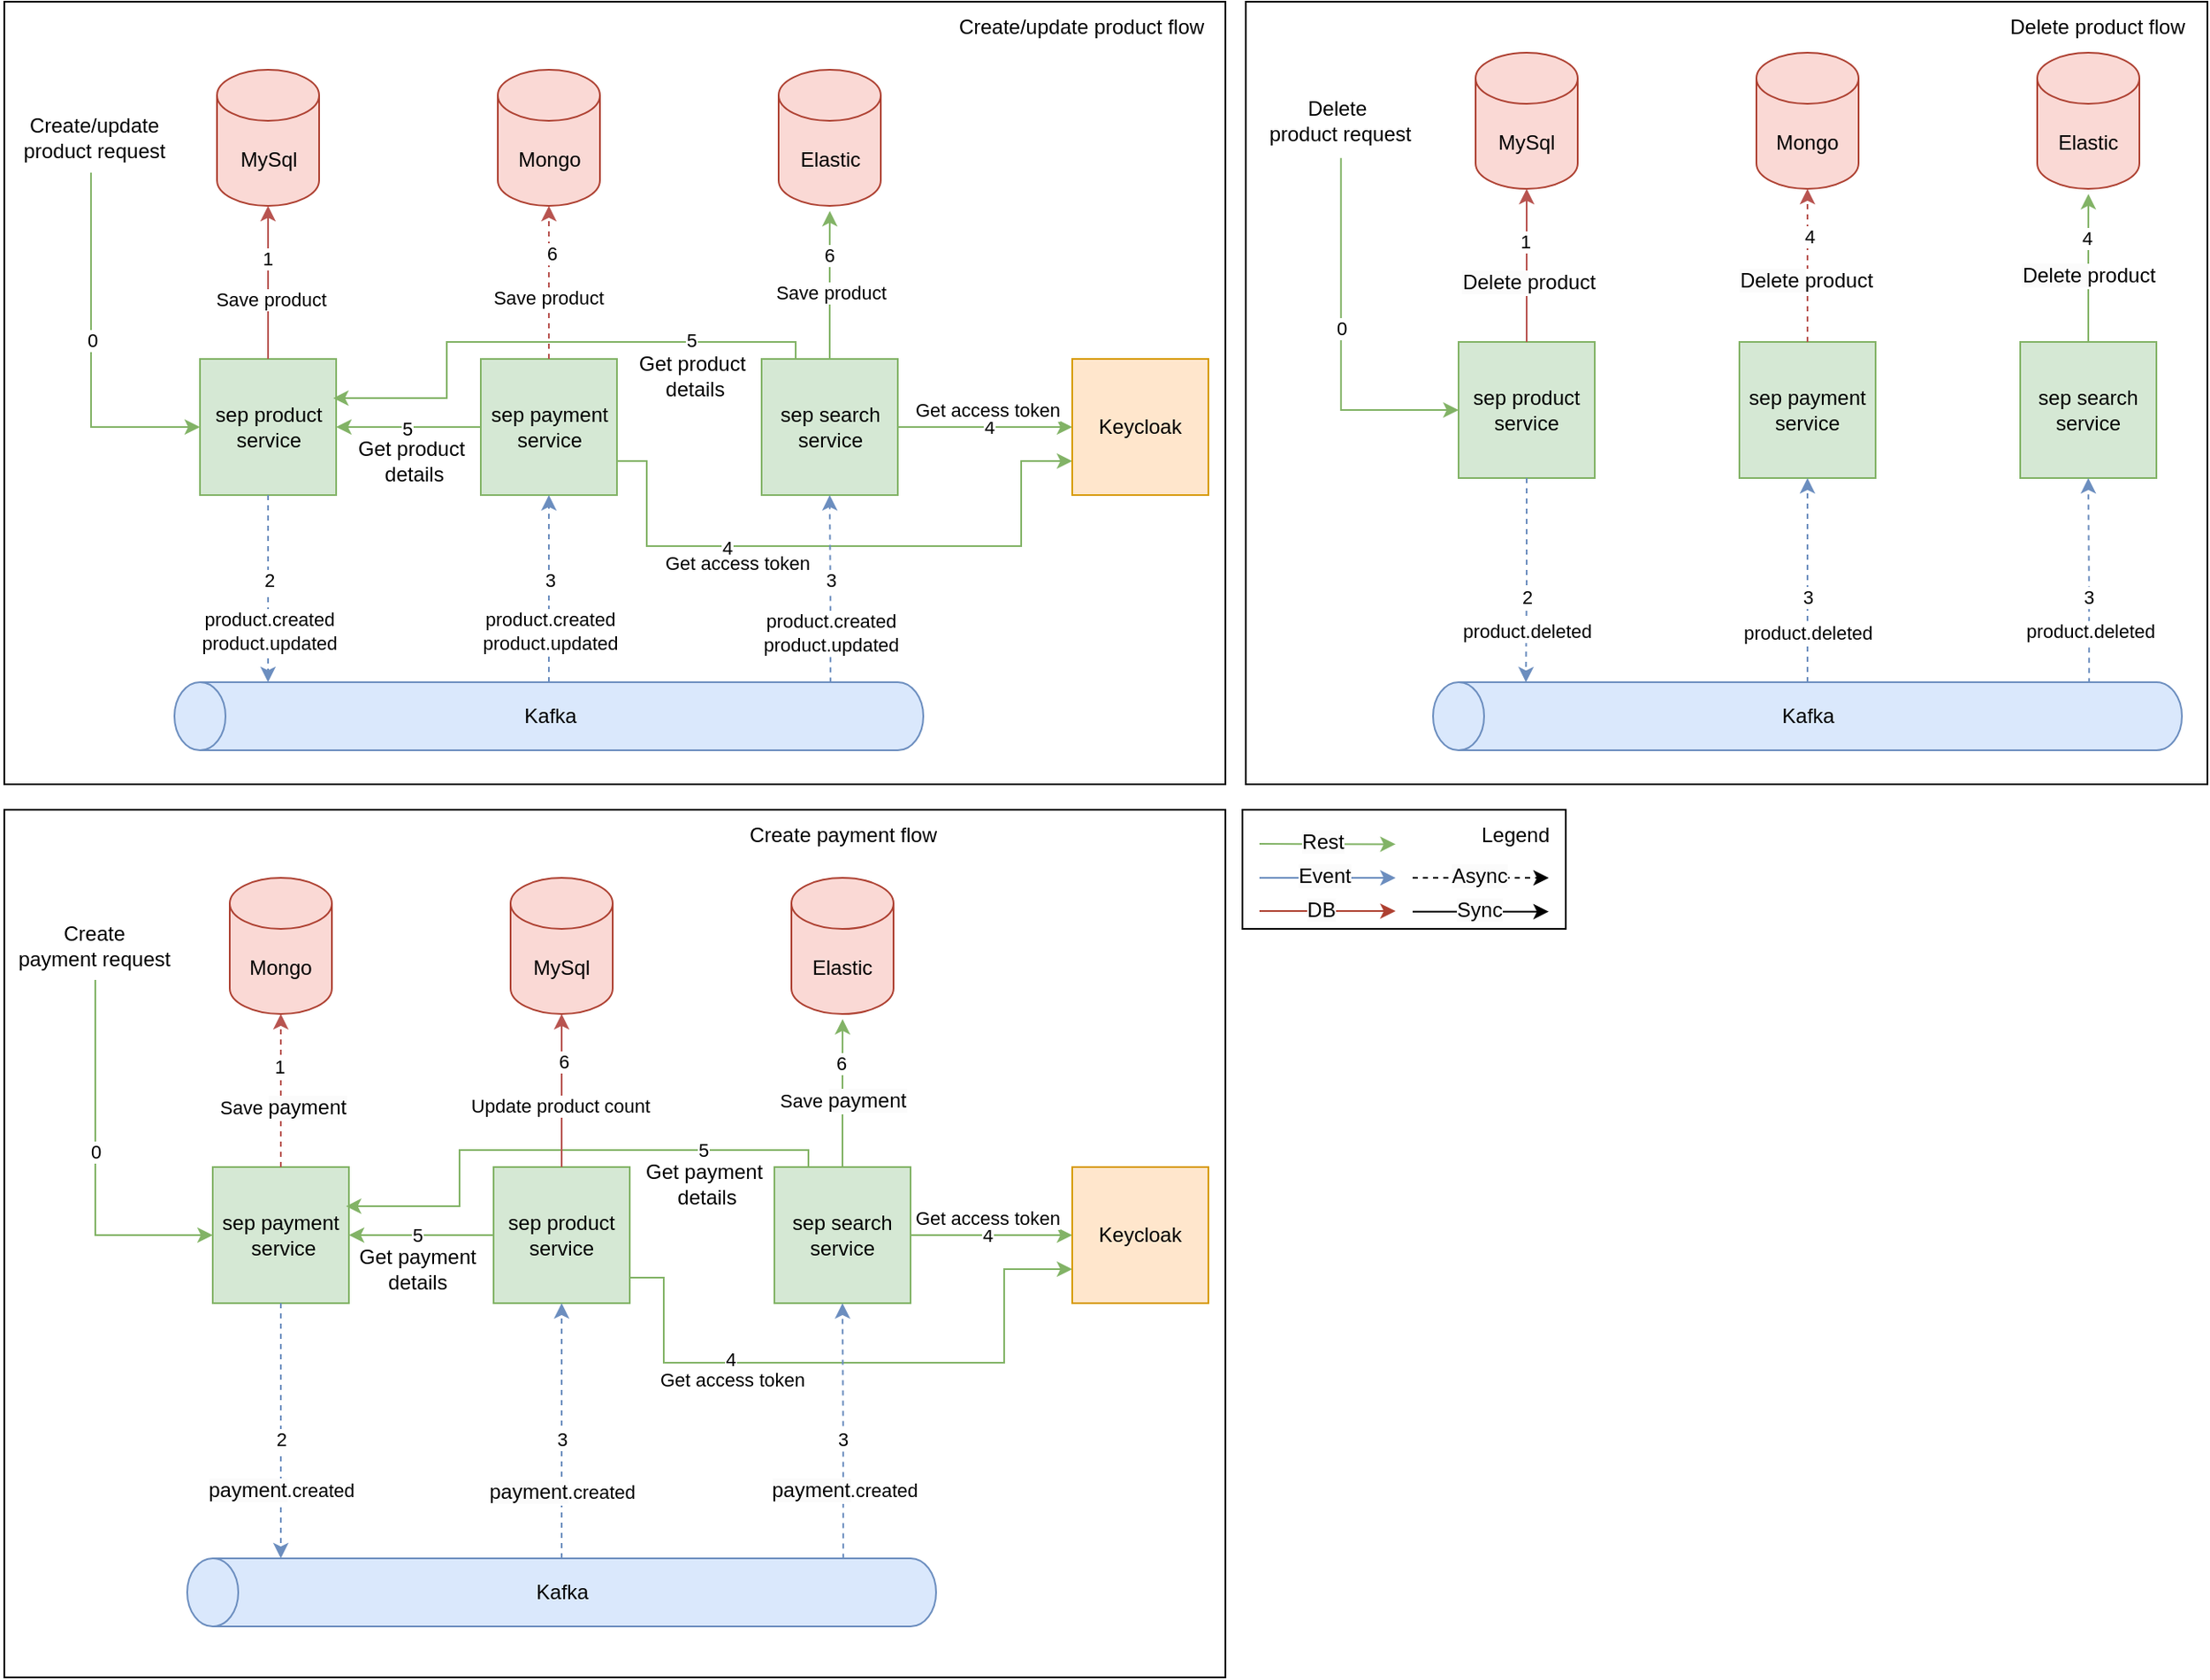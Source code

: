 <mxfile version="24.6.4" type="device">
  <diagram name="Page-1" id="5WqxM8SN-_Db1KV46QjK">
    <mxGraphModel dx="3450" dy="2542" grid="1" gridSize="10" guides="1" tooltips="1" connect="1" arrows="1" fold="1" page="1" pageScale="1" pageWidth="850" pageHeight="1100" math="0" shadow="0">
      <root>
        <mxCell id="0" />
        <mxCell id="1" parent="0" />
        <mxCell id="JzMBPSNkwDdgUZxuRiRF-47" value="" style="rounded=0;whiteSpace=wrap;html=1;" parent="1" vertex="1">
          <mxGeometry x="-397.5" y="-470" width="717.5" height="460" as="geometry" />
        </mxCell>
        <mxCell id="UbQ19MGZ-QVVBDmHauCY-3" style="edgeStyle=orthogonalEdgeStyle;rounded=0;orthogonalLoop=1;jettySize=auto;html=1;entryX=0;entryY=0.5;entryDx=0;entryDy=0;fillColor=#d5e8d4;strokeColor=#82b366;" edge="1" parent="1" source="JzMBPSNkwDdgUZxuRiRF-48" target="UbQ19MGZ-QVVBDmHauCY-1">
          <mxGeometry relative="1" as="geometry" />
        </mxCell>
        <mxCell id="UbQ19MGZ-QVVBDmHauCY-5" value="4" style="edgeLabel;html=1;align=center;verticalAlign=middle;resizable=0;points=[];" vertex="1" connectable="0" parent="UbQ19MGZ-QVVBDmHauCY-3">
          <mxGeometry x="-0.185" relative="1" as="geometry">
            <mxPoint x="11" as="offset" />
          </mxGeometry>
        </mxCell>
        <mxCell id="JzMBPSNkwDdgUZxuRiRF-48" value="sep search service" style="whiteSpace=wrap;html=1;aspect=fixed;fillColor=#d5e8d4;strokeColor=#82b366;" parent="1" vertex="1">
          <mxGeometry x="47.5" y="-260" width="80" height="80" as="geometry" />
        </mxCell>
        <mxCell id="JzMBPSNkwDdgUZxuRiRF-49" style="edgeStyle=orthogonalEdgeStyle;rounded=0;orthogonalLoop=1;jettySize=auto;html=1;entryX=0;entryY=0.5;entryDx=0;entryDy=0;fillColor=#d5e8d4;strokeColor=#82b366;exitX=0.486;exitY=1.014;exitDx=0;exitDy=0;exitPerimeter=0;" parent="1" source="JzMBPSNkwDdgUZxuRiRF-77" target="JzMBPSNkwDdgUZxuRiRF-51" edge="1">
          <mxGeometry relative="1" as="geometry">
            <mxPoint x="-397.5" y="-310" as="sourcePoint" />
            <Array as="points" />
          </mxGeometry>
        </mxCell>
        <mxCell id="JzMBPSNkwDdgUZxuRiRF-50" value="0" style="edgeLabel;html=1;align=center;verticalAlign=middle;resizable=0;points=[];" parent="JzMBPSNkwDdgUZxuRiRF-49" vertex="1" connectable="0">
          <mxGeometry x="-0.081" relative="1" as="geometry">
            <mxPoint as="offset" />
          </mxGeometry>
        </mxCell>
        <mxCell id="JzMBPSNkwDdgUZxuRiRF-51" value="sep&amp;nbsp;product service" style="whiteSpace=wrap;html=1;aspect=fixed;fillColor=#d5e8d4;strokeColor=#82b366;" parent="1" vertex="1">
          <mxGeometry x="-282.5" y="-260" width="80" height="80" as="geometry" />
        </mxCell>
        <mxCell id="JzMBPSNkwDdgUZxuRiRF-52" style="edgeStyle=orthogonalEdgeStyle;rounded=0;orthogonalLoop=1;jettySize=auto;html=1;entryX=1;entryY=0.5;entryDx=0;entryDy=0;fillColor=#d5e8d4;strokeColor=#82b366;" parent="1" source="JzMBPSNkwDdgUZxuRiRF-54" target="JzMBPSNkwDdgUZxuRiRF-51" edge="1">
          <mxGeometry relative="1" as="geometry" />
        </mxCell>
        <mxCell id="UbQ19MGZ-QVVBDmHauCY-8" value="5" style="edgeLabel;html=1;align=center;verticalAlign=middle;resizable=0;points=[];" vertex="1" connectable="0" parent="JzMBPSNkwDdgUZxuRiRF-52">
          <mxGeometry x="0.019" y="1" relative="1" as="geometry">
            <mxPoint as="offset" />
          </mxGeometry>
        </mxCell>
        <mxCell id="UbQ19MGZ-QVVBDmHauCY-2" style="edgeStyle=orthogonalEdgeStyle;rounded=0;orthogonalLoop=1;jettySize=auto;html=1;entryX=0;entryY=0.75;entryDx=0;entryDy=0;fillColor=#d5e8d4;strokeColor=#82b366;" edge="1" parent="1" source="JzMBPSNkwDdgUZxuRiRF-54" target="UbQ19MGZ-QVVBDmHauCY-1">
          <mxGeometry relative="1" as="geometry">
            <Array as="points">
              <mxPoint x="-20" y="-200" />
              <mxPoint x="-20" y="-150" />
              <mxPoint x="200" y="-150" />
              <mxPoint x="200" y="-200" />
            </Array>
          </mxGeometry>
        </mxCell>
        <mxCell id="UbQ19MGZ-QVVBDmHauCY-4" value="&lt;div&gt;Get access token&lt;/div&gt;" style="edgeLabel;html=1;align=center;verticalAlign=middle;resizable=0;points=[];" vertex="1" connectable="0" parent="UbQ19MGZ-QVVBDmHauCY-2">
          <mxGeometry x="-0.466" y="-1" relative="1" as="geometry">
            <mxPoint x="22" y="9" as="offset" />
          </mxGeometry>
        </mxCell>
        <mxCell id="UbQ19MGZ-QVVBDmHauCY-9" value="4" style="edgeLabel;html=1;align=center;verticalAlign=middle;resizable=0;points=[];" vertex="1" connectable="0" parent="UbQ19MGZ-QVVBDmHauCY-2">
          <mxGeometry x="-0.379" y="-1" relative="1" as="geometry">
            <mxPoint as="offset" />
          </mxGeometry>
        </mxCell>
        <mxCell id="JzMBPSNkwDdgUZxuRiRF-54" value="sep payment service" style="whiteSpace=wrap;html=1;aspect=fixed;fillColor=#d5e8d4;strokeColor=#82b366;" parent="1" vertex="1">
          <mxGeometry x="-117.5" y="-260" width="80" height="80" as="geometry" />
        </mxCell>
        <mxCell id="JzMBPSNkwDdgUZxuRiRF-55" value="Mongo" style="shape=cylinder3;whiteSpace=wrap;html=1;boundedLbl=1;backgroundOutline=1;size=15;fillColor=#fad9d5;strokeColor=#ae4132;" parent="1" vertex="1">
          <mxGeometry x="-107.5" y="-430" width="60" height="80" as="geometry" />
        </mxCell>
        <mxCell id="JzMBPSNkwDdgUZxuRiRF-56" value="Elastic" style="shape=cylinder3;whiteSpace=wrap;html=1;boundedLbl=1;backgroundOutline=1;size=15;fillColor=#fad9d5;strokeColor=#ae4132;" parent="1" vertex="1">
          <mxGeometry x="57.5" y="-430" width="60" height="80" as="geometry" />
        </mxCell>
        <mxCell id="JzMBPSNkwDdgUZxuRiRF-57" value="MySql" style="shape=cylinder3;whiteSpace=wrap;html=1;boundedLbl=1;backgroundOutline=1;size=15;fillColor=#fad9d5;strokeColor=#ae4132;" parent="1" vertex="1">
          <mxGeometry x="-272.5" y="-430" width="60" height="80" as="geometry" />
        </mxCell>
        <mxCell id="JzMBPSNkwDdgUZxuRiRF-58" style="edgeStyle=orthogonalEdgeStyle;rounded=0;orthogonalLoop=1;jettySize=auto;html=1;entryX=0.5;entryY=1;entryDx=0;entryDy=0;exitX=1;exitY=0.5;exitDx=0;exitDy=0;exitPerimeter=0;dashed=1;fillColor=#dae8fc;strokeColor=#6c8ebf;" parent="1" source="JzMBPSNkwDdgUZxuRiRF-82" target="JzMBPSNkwDdgUZxuRiRF-54" edge="1">
          <mxGeometry relative="1" as="geometry" />
        </mxCell>
        <mxCell id="JzMBPSNkwDdgUZxuRiRF-59" value="3" style="edgeLabel;html=1;align=center;verticalAlign=middle;resizable=0;points=[];" parent="JzMBPSNkwDdgUZxuRiRF-58" vertex="1" connectable="0">
          <mxGeometry x="-0.003" y="1" relative="1" as="geometry">
            <mxPoint x="1" y="-5" as="offset" />
          </mxGeometry>
        </mxCell>
        <mxCell id="JzMBPSNkwDdgUZxuRiRF-60" value="product.created&lt;div&gt;product.updated&lt;/div&gt;" style="edgeLabel;html=1;align=center;verticalAlign=middle;resizable=0;points=[];" parent="JzMBPSNkwDdgUZxuRiRF-58" vertex="1" connectable="0">
          <mxGeometry x="-0.409" relative="1" as="geometry">
            <mxPoint y="2" as="offset" />
          </mxGeometry>
        </mxCell>
        <mxCell id="JzMBPSNkwDdgUZxuRiRF-61" style="edgeStyle=orthogonalEdgeStyle;rounded=0;orthogonalLoop=1;jettySize=auto;html=1;entryX=0.5;entryY=1;entryDx=0;entryDy=0;exitX=0.993;exitY=0.876;exitDx=0;exitDy=0;exitPerimeter=0;dashed=1;fillColor=#dae8fc;strokeColor=#6c8ebf;" parent="1" source="JzMBPSNkwDdgUZxuRiRF-82" target="JzMBPSNkwDdgUZxuRiRF-48" edge="1">
          <mxGeometry relative="1" as="geometry">
            <Array as="points" />
          </mxGeometry>
        </mxCell>
        <mxCell id="JzMBPSNkwDdgUZxuRiRF-62" value="product.created&lt;div&gt;product.updated&lt;/div&gt;" style="edgeLabel;html=1;align=center;verticalAlign=middle;resizable=0;points=[];" parent="JzMBPSNkwDdgUZxuRiRF-61" vertex="1" connectable="0">
          <mxGeometry x="-0.406" relative="1" as="geometry">
            <mxPoint y="3" as="offset" />
          </mxGeometry>
        </mxCell>
        <mxCell id="JzMBPSNkwDdgUZxuRiRF-63" value="3" style="edgeLabel;html=1;align=center;verticalAlign=middle;resizable=0;points=[];" parent="JzMBPSNkwDdgUZxuRiRF-61" vertex="1" connectable="0">
          <mxGeometry x="0.265" y="1" relative="1" as="geometry">
            <mxPoint x="1" y="9" as="offset" />
          </mxGeometry>
        </mxCell>
        <mxCell id="JzMBPSNkwDdgUZxuRiRF-64" style="edgeStyle=orthogonalEdgeStyle;rounded=0;orthogonalLoop=1;jettySize=auto;html=1;entryX=1;entryY=0.125;entryDx=0;entryDy=0;entryPerimeter=0;dashed=1;fillColor=#dae8fc;strokeColor=#6c8ebf;" parent="1" source="JzMBPSNkwDdgUZxuRiRF-51" target="JzMBPSNkwDdgUZxuRiRF-82" edge="1">
          <mxGeometry relative="1" as="geometry" />
        </mxCell>
        <mxCell id="JzMBPSNkwDdgUZxuRiRF-65" value="product.created&lt;div&gt;product.updated&lt;/div&gt;" style="edgeLabel;html=1;align=center;verticalAlign=middle;resizable=0;points=[];" parent="JzMBPSNkwDdgUZxuRiRF-64" vertex="1" connectable="0">
          <mxGeometry x="-0.052" relative="1" as="geometry">
            <mxPoint y="28" as="offset" />
          </mxGeometry>
        </mxCell>
        <mxCell id="JzMBPSNkwDdgUZxuRiRF-66" value="2" style="edgeLabel;html=1;align=center;verticalAlign=middle;resizable=0;points=[];" parent="JzMBPSNkwDdgUZxuRiRF-64" vertex="1" connectable="0">
          <mxGeometry x="-0.334" y="-1" relative="1" as="geometry">
            <mxPoint x="1" y="13" as="offset" />
          </mxGeometry>
        </mxCell>
        <mxCell id="JzMBPSNkwDdgUZxuRiRF-67" value="Get product&amp;nbsp;&lt;div&gt;details&lt;/div&gt;" style="text;html=1;align=center;verticalAlign=middle;resizable=0;points=[];autosize=1;strokeColor=none;fillColor=none;" parent="1" vertex="1">
          <mxGeometry x="-202.5" y="-220" width="90" height="40" as="geometry" />
        </mxCell>
        <mxCell id="JzMBPSNkwDdgUZxuRiRF-68" style="edgeStyle=orthogonalEdgeStyle;rounded=0;orthogonalLoop=1;jettySize=auto;html=1;entryX=0.978;entryY=0.288;entryDx=0;entryDy=0;entryPerimeter=0;exitX=0.25;exitY=0;exitDx=0;exitDy=0;fillColor=#d5e8d4;strokeColor=#82b366;" parent="1" source="JzMBPSNkwDdgUZxuRiRF-48" target="JzMBPSNkwDdgUZxuRiRF-51" edge="1">
          <mxGeometry relative="1" as="geometry">
            <Array as="points">
              <mxPoint x="67.5" y="-270" />
              <mxPoint x="-137.5" y="-270" />
              <mxPoint x="-137.5" y="-237" />
            </Array>
          </mxGeometry>
        </mxCell>
        <mxCell id="UbQ19MGZ-QVVBDmHauCY-7" value="5" style="edgeLabel;html=1;align=center;verticalAlign=middle;resizable=0;points=[];" vertex="1" connectable="0" parent="JzMBPSNkwDdgUZxuRiRF-68">
          <mxGeometry x="-0.561" y="-1" relative="1" as="geometry">
            <mxPoint x="-3" as="offset" />
          </mxGeometry>
        </mxCell>
        <mxCell id="JzMBPSNkwDdgUZxuRiRF-70" value="Get product&amp;nbsp;&lt;div&gt;details&lt;/div&gt;" style="text;html=1;align=center;verticalAlign=middle;resizable=0;points=[];autosize=1;strokeColor=none;fillColor=none;" parent="1" vertex="1">
          <mxGeometry x="-37.5" y="-270" width="90" height="40" as="geometry" />
        </mxCell>
        <mxCell id="JzMBPSNkwDdgUZxuRiRF-71" style="edgeStyle=orthogonalEdgeStyle;rounded=0;orthogonalLoop=1;jettySize=auto;html=1;entryX=0.5;entryY=1;entryDx=0;entryDy=0;entryPerimeter=0;dashed=1;fillColor=#f8cecc;strokeColor=#b85450;" parent="1" source="JzMBPSNkwDdgUZxuRiRF-54" target="JzMBPSNkwDdgUZxuRiRF-55" edge="1">
          <mxGeometry relative="1" as="geometry" />
        </mxCell>
        <mxCell id="JzMBPSNkwDdgUZxuRiRF-72" value="6" style="edgeLabel;html=1;align=center;verticalAlign=middle;resizable=0;points=[];" parent="JzMBPSNkwDdgUZxuRiRF-71" vertex="1" connectable="0">
          <mxGeometry x="0.293" y="-1" relative="1" as="geometry">
            <mxPoint y="-4" as="offset" />
          </mxGeometry>
        </mxCell>
        <mxCell id="JzMBPSNkwDdgUZxuRiRF-73" value="Save product" style="edgeLabel;html=1;align=center;verticalAlign=middle;resizable=0;points=[];" parent="JzMBPSNkwDdgUZxuRiRF-71" vertex="1" connectable="0">
          <mxGeometry x="-0.191" y="1" relative="1" as="geometry">
            <mxPoint as="offset" />
          </mxGeometry>
        </mxCell>
        <mxCell id="JzMBPSNkwDdgUZxuRiRF-74" style="edgeStyle=orthogonalEdgeStyle;rounded=0;orthogonalLoop=1;jettySize=auto;html=1;entryX=0.501;entryY=1.037;entryDx=0;entryDy=0;entryPerimeter=0;fillColor=#d5e8d4;strokeColor=#82b366;" parent="1" source="JzMBPSNkwDdgUZxuRiRF-48" target="JzMBPSNkwDdgUZxuRiRF-56" edge="1">
          <mxGeometry relative="1" as="geometry" />
        </mxCell>
        <mxCell id="JzMBPSNkwDdgUZxuRiRF-75" value="6" style="edgeLabel;html=1;align=center;verticalAlign=middle;resizable=0;points=[];" parent="JzMBPSNkwDdgUZxuRiRF-74" vertex="1" connectable="0">
          <mxGeometry x="0.419" y="2" relative="1" as="geometry">
            <mxPoint x="1" y="1" as="offset" />
          </mxGeometry>
        </mxCell>
        <mxCell id="JzMBPSNkwDdgUZxuRiRF-76" value="Save product" style="edgeLabel;html=1;align=center;verticalAlign=middle;resizable=0;points=[];" parent="JzMBPSNkwDdgUZxuRiRF-74" vertex="1" connectable="0">
          <mxGeometry x="-0.085" relative="1" as="geometry">
            <mxPoint y="1" as="offset" />
          </mxGeometry>
        </mxCell>
        <mxCell id="JzMBPSNkwDdgUZxuRiRF-77" value="Create/update&lt;div&gt;product request&lt;/div&gt;" style="text;html=1;align=center;verticalAlign=middle;resizable=0;points=[];autosize=1;strokeColor=none;fillColor=none;" parent="1" vertex="1">
          <mxGeometry x="-400" y="-410" width="110" height="40" as="geometry" />
        </mxCell>
        <mxCell id="JzMBPSNkwDdgUZxuRiRF-78" style="edgeStyle=orthogonalEdgeStyle;rounded=0;orthogonalLoop=1;jettySize=auto;html=1;entryX=0.5;entryY=1;entryDx=0;entryDy=0;entryPerimeter=0;fillColor=#f8cecc;strokeColor=#b85450;" parent="1" source="JzMBPSNkwDdgUZxuRiRF-51" target="JzMBPSNkwDdgUZxuRiRF-57" edge="1">
          <mxGeometry relative="1" as="geometry" />
        </mxCell>
        <mxCell id="JzMBPSNkwDdgUZxuRiRF-79" value="1" style="edgeLabel;html=1;align=center;verticalAlign=middle;resizable=0;points=[];" parent="JzMBPSNkwDdgUZxuRiRF-78" vertex="1" connectable="0">
          <mxGeometry x="0.316" y="1" relative="1" as="geometry">
            <mxPoint as="offset" />
          </mxGeometry>
        </mxCell>
        <mxCell id="JzMBPSNkwDdgUZxuRiRF-80" value="Save product" style="edgeLabel;html=1;align=center;verticalAlign=middle;resizable=0;points=[];" parent="JzMBPSNkwDdgUZxuRiRF-78" vertex="1" connectable="0">
          <mxGeometry x="-0.336" y="-1" relative="1" as="geometry">
            <mxPoint y="-5" as="offset" />
          </mxGeometry>
        </mxCell>
        <mxCell id="JzMBPSNkwDdgUZxuRiRF-81" value="" style="group" parent="1" vertex="1" connectable="0">
          <mxGeometry x="-297.5" y="-70" width="440" height="40" as="geometry" />
        </mxCell>
        <mxCell id="JzMBPSNkwDdgUZxuRiRF-82" value="" style="shape=cylinder3;whiteSpace=wrap;html=1;boundedLbl=1;backgroundOutline=1;size=15;rotation=-90;fillColor=#dae8fc;strokeColor=#6c8ebf;" parent="JzMBPSNkwDdgUZxuRiRF-81" vertex="1">
          <mxGeometry x="200" y="-200" width="40" height="440" as="geometry" />
        </mxCell>
        <mxCell id="JzMBPSNkwDdgUZxuRiRF-83" value="&lt;span style=&quot;text-wrap: wrap;&quot;&gt;Kafka&lt;/span&gt;" style="text;html=1;align=center;verticalAlign=middle;resizable=0;points=[];autosize=1;strokeColor=none;fillColor=none;" parent="JzMBPSNkwDdgUZxuRiRF-81" vertex="1">
          <mxGeometry x="195" y="5" width="50" height="30" as="geometry" />
        </mxCell>
        <mxCell id="JzMBPSNkwDdgUZxuRiRF-84" value="Create/update product flow" style="text;html=1;align=center;verticalAlign=middle;resizable=0;points=[];autosize=1;strokeColor=none;fillColor=none;" parent="1" vertex="1">
          <mxGeometry x="150" y="-470" width="170" height="30" as="geometry" />
        </mxCell>
        <mxCell id="JzMBPSNkwDdgUZxuRiRF-85" value="" style="rounded=0;whiteSpace=wrap;html=1;" parent="1" vertex="1">
          <mxGeometry x="332" y="-470" width="565" height="460" as="geometry" />
        </mxCell>
        <mxCell id="JzMBPSNkwDdgUZxuRiRF-86" value="sep search service" style="whiteSpace=wrap;html=1;aspect=fixed;fillColor=#d5e8d4;strokeColor=#82b366;" parent="1" vertex="1">
          <mxGeometry x="787" y="-270" width="80" height="80" as="geometry" />
        </mxCell>
        <mxCell id="JzMBPSNkwDdgUZxuRiRF-87" style="edgeStyle=orthogonalEdgeStyle;rounded=0;orthogonalLoop=1;jettySize=auto;html=1;entryX=0;entryY=0.5;entryDx=0;entryDy=0;fillColor=#d5e8d4;strokeColor=#82b366;exitX=0.508;exitY=1.048;exitDx=0;exitDy=0;exitPerimeter=0;" parent="1" source="JzMBPSNkwDdgUZxuRiRF-115" target="JzMBPSNkwDdgUZxuRiRF-89" edge="1">
          <mxGeometry relative="1" as="geometry">
            <mxPoint x="342" y="-320" as="sourcePoint" />
            <Array as="points">
              <mxPoint x="388" y="-230" />
            </Array>
          </mxGeometry>
        </mxCell>
        <mxCell id="JzMBPSNkwDdgUZxuRiRF-88" value="0" style="edgeLabel;html=1;align=center;verticalAlign=middle;resizable=0;points=[];" parent="JzMBPSNkwDdgUZxuRiRF-87" vertex="1" connectable="0">
          <mxGeometry x="-0.081" relative="1" as="geometry">
            <mxPoint as="offset" />
          </mxGeometry>
        </mxCell>
        <mxCell id="JzMBPSNkwDdgUZxuRiRF-89" value="sep&amp;nbsp;product service" style="whiteSpace=wrap;html=1;aspect=fixed;fillColor=#d5e8d4;strokeColor=#82b366;" parent="1" vertex="1">
          <mxGeometry x="457" y="-270" width="80" height="80" as="geometry" />
        </mxCell>
        <mxCell id="JzMBPSNkwDdgUZxuRiRF-92" value="sep payment service" style="whiteSpace=wrap;html=1;aspect=fixed;fillColor=#d5e8d4;strokeColor=#82b366;" parent="1" vertex="1">
          <mxGeometry x="622" y="-270" width="80" height="80" as="geometry" />
        </mxCell>
        <mxCell id="JzMBPSNkwDdgUZxuRiRF-93" value="Mongo" style="shape=cylinder3;whiteSpace=wrap;html=1;boundedLbl=1;backgroundOutline=1;size=15;fillColor=#fad9d5;strokeColor=#ae4132;" parent="1" vertex="1">
          <mxGeometry x="632" y="-440" width="60" height="80" as="geometry" />
        </mxCell>
        <mxCell id="JzMBPSNkwDdgUZxuRiRF-94" value="Elastic" style="shape=cylinder3;whiteSpace=wrap;html=1;boundedLbl=1;backgroundOutline=1;size=15;fillColor=#fad9d5;strokeColor=#ae4132;" parent="1" vertex="1">
          <mxGeometry x="797" y="-440" width="60" height="80" as="geometry" />
        </mxCell>
        <mxCell id="JzMBPSNkwDdgUZxuRiRF-95" value="MySql" style="shape=cylinder3;whiteSpace=wrap;html=1;boundedLbl=1;backgroundOutline=1;size=15;fillColor=#fad9d5;strokeColor=#ae4132;" parent="1" vertex="1">
          <mxGeometry x="467" y="-440" width="60" height="80" as="geometry" />
        </mxCell>
        <mxCell id="JzMBPSNkwDdgUZxuRiRF-96" style="edgeStyle=orthogonalEdgeStyle;rounded=0;orthogonalLoop=1;jettySize=auto;html=1;entryX=0.5;entryY=1;entryDx=0;entryDy=0;exitX=1;exitY=0.5;exitDx=0;exitDy=0;exitPerimeter=0;dashed=1;fillColor=#dae8fc;strokeColor=#6c8ebf;" parent="1" source="JzMBPSNkwDdgUZxuRiRF-120" target="JzMBPSNkwDdgUZxuRiRF-92" edge="1">
          <mxGeometry relative="1" as="geometry">
            <mxPoint x="662" y="-130" as="sourcePoint" />
          </mxGeometry>
        </mxCell>
        <mxCell id="JzMBPSNkwDdgUZxuRiRF-97" value="3" style="edgeLabel;html=1;align=center;verticalAlign=middle;resizable=0;points=[];" parent="JzMBPSNkwDdgUZxuRiRF-96" vertex="1" connectable="0">
          <mxGeometry x="-0.003" y="1" relative="1" as="geometry">
            <mxPoint x="1" y="10" as="offset" />
          </mxGeometry>
        </mxCell>
        <mxCell id="JzMBPSNkwDdgUZxuRiRF-98" value="product.deleted" style="edgeLabel;html=1;align=center;verticalAlign=middle;resizable=0;points=[];" parent="JzMBPSNkwDdgUZxuRiRF-96" vertex="1" connectable="0">
          <mxGeometry x="-0.409" relative="1" as="geometry">
            <mxPoint y="6" as="offset" />
          </mxGeometry>
        </mxCell>
        <mxCell id="JzMBPSNkwDdgUZxuRiRF-99" style="edgeStyle=orthogonalEdgeStyle;rounded=0;orthogonalLoop=1;jettySize=auto;html=1;entryX=0.5;entryY=1;entryDx=0;entryDy=0;dashed=1;fillColor=#dae8fc;strokeColor=#6c8ebf;exitX=0.984;exitY=0.876;exitDx=0;exitDy=0;exitPerimeter=0;" parent="1" source="JzMBPSNkwDdgUZxuRiRF-120" target="JzMBPSNkwDdgUZxuRiRF-86" edge="1">
          <mxGeometry relative="1" as="geometry">
            <Array as="points" />
            <mxPoint x="827" y="-130" as="sourcePoint" />
          </mxGeometry>
        </mxCell>
        <mxCell id="JzMBPSNkwDdgUZxuRiRF-100" value="product.deleted" style="edgeLabel;html=1;align=center;verticalAlign=middle;resizable=0;points=[];" parent="JzMBPSNkwDdgUZxuRiRF-99" vertex="1" connectable="0">
          <mxGeometry x="-0.406" relative="1" as="geometry">
            <mxPoint y="5" as="offset" />
          </mxGeometry>
        </mxCell>
        <mxCell id="JzMBPSNkwDdgUZxuRiRF-101" value="3" style="edgeLabel;html=1;align=center;verticalAlign=middle;resizable=0;points=[];" parent="JzMBPSNkwDdgUZxuRiRF-99" vertex="1" connectable="0">
          <mxGeometry x="0.265" y="1" relative="1" as="geometry">
            <mxPoint x="1" y="25" as="offset" />
          </mxGeometry>
        </mxCell>
        <mxCell id="JzMBPSNkwDdgUZxuRiRF-102" style="edgeStyle=orthogonalEdgeStyle;rounded=0;orthogonalLoop=1;jettySize=auto;html=1;dashed=1;fillColor=#dae8fc;strokeColor=#6c8ebf;entryX=0.998;entryY=0.124;entryDx=0;entryDy=0;entryPerimeter=0;" parent="1" source="JzMBPSNkwDdgUZxuRiRF-89" edge="1" target="JzMBPSNkwDdgUZxuRiRF-120">
          <mxGeometry relative="1" as="geometry">
            <mxPoint x="497" y="-100" as="targetPoint" />
          </mxGeometry>
        </mxCell>
        <mxCell id="JzMBPSNkwDdgUZxuRiRF-103" value="product.deleted" style="edgeLabel;html=1;align=center;verticalAlign=middle;resizable=0;points=[];" parent="JzMBPSNkwDdgUZxuRiRF-102" vertex="1" connectable="0">
          <mxGeometry x="-0.052" relative="1" as="geometry">
            <mxPoint y="33" as="offset" />
          </mxGeometry>
        </mxCell>
        <mxCell id="JzMBPSNkwDdgUZxuRiRF-104" value="2" style="edgeLabel;html=1;align=center;verticalAlign=middle;resizable=0;points=[];" parent="JzMBPSNkwDdgUZxuRiRF-102" vertex="1" connectable="0">
          <mxGeometry x="-0.334" y="-1" relative="1" as="geometry">
            <mxPoint x="1" y="30" as="offset" />
          </mxGeometry>
        </mxCell>
        <mxCell id="JzMBPSNkwDdgUZxuRiRF-109" style="edgeStyle=orthogonalEdgeStyle;rounded=0;orthogonalLoop=1;jettySize=auto;html=1;entryX=0.5;entryY=1;entryDx=0;entryDy=0;entryPerimeter=0;dashed=1;fillColor=#f8cecc;strokeColor=#b85450;" parent="1" source="JzMBPSNkwDdgUZxuRiRF-92" target="JzMBPSNkwDdgUZxuRiRF-93" edge="1">
          <mxGeometry relative="1" as="geometry" />
        </mxCell>
        <mxCell id="JzMBPSNkwDdgUZxuRiRF-110" value="4" style="edgeLabel;html=1;align=center;verticalAlign=middle;resizable=0;points=[];" parent="JzMBPSNkwDdgUZxuRiRF-109" vertex="1" connectable="0">
          <mxGeometry x="0.293" y="-1" relative="1" as="geometry">
            <mxPoint y="-4" as="offset" />
          </mxGeometry>
        </mxCell>
        <mxCell id="JzMBPSNkwDdgUZxuRiRF-111" value="&lt;span style=&quot;font-size: 12px; background-color: rgb(251, 251, 251);&quot;&gt;Delete&amp;nbsp;&lt;/span&gt;&lt;span style=&quot;font-size: 12px; background-color: initial;&quot;&gt;product&lt;/span&gt;" style="edgeLabel;html=1;align=center;verticalAlign=middle;resizable=0;points=[];" parent="JzMBPSNkwDdgUZxuRiRF-109" vertex="1" connectable="0">
          <mxGeometry x="-0.191" y="1" relative="1" as="geometry">
            <mxPoint as="offset" />
          </mxGeometry>
        </mxCell>
        <mxCell id="JzMBPSNkwDdgUZxuRiRF-112" style="edgeStyle=orthogonalEdgeStyle;rounded=0;orthogonalLoop=1;jettySize=auto;html=1;entryX=0.501;entryY=1.037;entryDx=0;entryDy=0;entryPerimeter=0;fillColor=#d5e8d4;strokeColor=#82b366;" parent="1" source="JzMBPSNkwDdgUZxuRiRF-86" target="JzMBPSNkwDdgUZxuRiRF-94" edge="1">
          <mxGeometry relative="1" as="geometry" />
        </mxCell>
        <mxCell id="JzMBPSNkwDdgUZxuRiRF-113" value="4" style="edgeLabel;html=1;align=center;verticalAlign=middle;resizable=0;points=[];" parent="JzMBPSNkwDdgUZxuRiRF-112" vertex="1" connectable="0">
          <mxGeometry x="0.419" y="2" relative="1" as="geometry">
            <mxPoint x="1" y="1" as="offset" />
          </mxGeometry>
        </mxCell>
        <mxCell id="JzMBPSNkwDdgUZxuRiRF-114" value="&lt;span style=&quot;font-size: 12px; background-color: rgb(251, 251, 251);&quot;&gt;Delete&amp;nbsp;&lt;/span&gt;&lt;span style=&quot;font-size: 12px; background-color: initial;&quot;&gt;product&lt;/span&gt;" style="edgeLabel;html=1;align=center;verticalAlign=middle;resizable=0;points=[];" parent="JzMBPSNkwDdgUZxuRiRF-112" vertex="1" connectable="0">
          <mxGeometry x="-0.085" relative="1" as="geometry">
            <mxPoint y="1" as="offset" />
          </mxGeometry>
        </mxCell>
        <mxCell id="JzMBPSNkwDdgUZxuRiRF-115" value="Delete&amp;nbsp;&lt;div&gt;&lt;span style=&quot;background-color: initial;&quot;&gt;product request&lt;/span&gt;&lt;/div&gt;" style="text;html=1;align=center;verticalAlign=middle;resizable=0;points=[];autosize=1;strokeColor=none;fillColor=none;" parent="1" vertex="1">
          <mxGeometry x="332" y="-420" width="110" height="40" as="geometry" />
        </mxCell>
        <mxCell id="JzMBPSNkwDdgUZxuRiRF-116" style="edgeStyle=orthogonalEdgeStyle;rounded=0;orthogonalLoop=1;jettySize=auto;html=1;entryX=0.5;entryY=1;entryDx=0;entryDy=0;entryPerimeter=0;fillColor=#f8cecc;strokeColor=#b85450;" parent="1" source="JzMBPSNkwDdgUZxuRiRF-89" target="JzMBPSNkwDdgUZxuRiRF-95" edge="1">
          <mxGeometry relative="1" as="geometry" />
        </mxCell>
        <mxCell id="JzMBPSNkwDdgUZxuRiRF-117" value="1" style="edgeLabel;html=1;align=center;verticalAlign=middle;resizable=0;points=[];" parent="JzMBPSNkwDdgUZxuRiRF-116" vertex="1" connectable="0">
          <mxGeometry x="0.316" y="1" relative="1" as="geometry">
            <mxPoint as="offset" />
          </mxGeometry>
        </mxCell>
        <mxCell id="JzMBPSNkwDdgUZxuRiRF-118" value="&lt;span style=&quot;font-size: 12px; background-color: rgb(251, 251, 251);&quot;&gt;Delete&amp;nbsp;&lt;/span&gt;&lt;span style=&quot;font-size: 12px; background-color: initial;&quot;&gt;product&lt;/span&gt;" style="edgeLabel;html=1;align=center;verticalAlign=middle;resizable=0;points=[];" parent="JzMBPSNkwDdgUZxuRiRF-116" vertex="1" connectable="0">
          <mxGeometry x="-0.336" y="-1" relative="1" as="geometry">
            <mxPoint y="-5" as="offset" />
          </mxGeometry>
        </mxCell>
        <mxCell id="JzMBPSNkwDdgUZxuRiRF-119" value="" style="group" parent="1" vertex="1" connectable="0">
          <mxGeometry x="442" y="-70" width="440" height="40" as="geometry" />
        </mxCell>
        <mxCell id="JzMBPSNkwDdgUZxuRiRF-120" value="" style="shape=cylinder3;whiteSpace=wrap;html=1;boundedLbl=1;backgroundOutline=1;size=15;rotation=-90;fillColor=#dae8fc;strokeColor=#6c8ebf;" parent="JzMBPSNkwDdgUZxuRiRF-119" vertex="1">
          <mxGeometry x="200" y="-200" width="40" height="440" as="geometry" />
        </mxCell>
        <mxCell id="JzMBPSNkwDdgUZxuRiRF-121" value="&lt;span style=&quot;text-wrap: wrap;&quot;&gt;Kafka&lt;/span&gt;" style="text;html=1;align=center;verticalAlign=middle;resizable=0;points=[];autosize=1;strokeColor=none;fillColor=none;" parent="JzMBPSNkwDdgUZxuRiRF-119" vertex="1">
          <mxGeometry x="195" y="5" width="50" height="30" as="geometry" />
        </mxCell>
        <mxCell id="JzMBPSNkwDdgUZxuRiRF-122" value="Delete product flow" style="text;html=1;align=center;verticalAlign=middle;resizable=0;points=[];autosize=1;strokeColor=none;fillColor=none;" parent="1" vertex="1">
          <mxGeometry x="767" y="-470" width="130" height="30" as="geometry" />
        </mxCell>
        <mxCell id="JzMBPSNkwDdgUZxuRiRF-140" value="" style="rounded=0;whiteSpace=wrap;html=1;" parent="1" vertex="1">
          <mxGeometry x="330" y="5" width="190" height="70" as="geometry" />
        </mxCell>
        <mxCell id="JzMBPSNkwDdgUZxuRiRF-142" value="" style="endArrow=classic;html=1;rounded=0;dashed=1;" parent="1" edge="1">
          <mxGeometry width="50" height="50" relative="1" as="geometry">
            <mxPoint x="430" y="45" as="sourcePoint" />
            <mxPoint x="510" y="45" as="targetPoint" />
          </mxGeometry>
        </mxCell>
        <mxCell id="JzMBPSNkwDdgUZxuRiRF-143" value="&lt;span style=&quot;font-size: 12px; background-color: rgb(251, 251, 251);&quot;&gt;Async&lt;/span&gt;" style="edgeLabel;html=1;align=center;verticalAlign=middle;resizable=0;points=[];" parent="JzMBPSNkwDdgUZxuRiRF-142" vertex="1" connectable="0">
          <mxGeometry x="-0.188" y="1" relative="1" as="geometry">
            <mxPoint x="6" as="offset" />
          </mxGeometry>
        </mxCell>
        <mxCell id="JzMBPSNkwDdgUZxuRiRF-144" value="" style="endArrow=classic;html=1;rounded=0;" parent="1" edge="1">
          <mxGeometry width="50" height="50" relative="1" as="geometry">
            <mxPoint x="430" y="64.86" as="sourcePoint" />
            <mxPoint x="510" y="64.86" as="targetPoint" />
          </mxGeometry>
        </mxCell>
        <mxCell id="JzMBPSNkwDdgUZxuRiRF-145" value="&lt;span style=&quot;font-size: 12px; background-color: rgb(251, 251, 251);&quot;&gt;Sync&lt;/span&gt;" style="edgeLabel;html=1;align=center;verticalAlign=middle;resizable=0;points=[];" parent="JzMBPSNkwDdgUZxuRiRF-144" vertex="1" connectable="0">
          <mxGeometry x="-0.265" y="1" relative="1" as="geometry">
            <mxPoint x="9" as="offset" />
          </mxGeometry>
        </mxCell>
        <mxCell id="JzMBPSNkwDdgUZxuRiRF-146" value="" style="endArrow=classic;html=1;rounded=0;fillColor=#d5e8d4;strokeColor=#82b366;" parent="1" edge="1">
          <mxGeometry width="50" height="50" relative="1" as="geometry">
            <mxPoint x="340" y="25" as="sourcePoint" />
            <mxPoint x="420" y="25.24" as="targetPoint" />
          </mxGeometry>
        </mxCell>
        <mxCell id="JzMBPSNkwDdgUZxuRiRF-147" value="&lt;span style=&quot;font-size: 12px; background-color: rgb(251, 251, 251);&quot;&gt;Rest&lt;/span&gt;" style="edgeLabel;html=1;align=center;verticalAlign=middle;resizable=0;points=[];" parent="JzMBPSNkwDdgUZxuRiRF-146" vertex="1" connectable="0">
          <mxGeometry x="-0.015" relative="1" as="geometry">
            <mxPoint x="-3" y="-1" as="offset" />
          </mxGeometry>
        </mxCell>
        <mxCell id="JzMBPSNkwDdgUZxuRiRF-148" value="" style="endArrow=classic;html=1;rounded=0;fillColor=#dae8fc;strokeColor=#6c8ebf;" parent="1" edge="1">
          <mxGeometry width="50" height="50" relative="1" as="geometry">
            <mxPoint x="340" y="45" as="sourcePoint" />
            <mxPoint x="420" y="45" as="targetPoint" />
          </mxGeometry>
        </mxCell>
        <mxCell id="JzMBPSNkwDdgUZxuRiRF-149" value="&lt;span style=&quot;font-size: 12px; text-wrap: wrap; background-color: rgb(251, 251, 251);&quot;&gt;Event&lt;/span&gt;" style="edgeLabel;html=1;align=center;verticalAlign=middle;resizable=0;points=[];" parent="JzMBPSNkwDdgUZxuRiRF-148" vertex="1" connectable="0">
          <mxGeometry x="0.021" y="-1" relative="1" as="geometry">
            <mxPoint x="-3" y="-2" as="offset" />
          </mxGeometry>
        </mxCell>
        <mxCell id="JzMBPSNkwDdgUZxuRiRF-152" value="" style="endArrow=classic;html=1;rounded=0;fillColor=#fad9d5;strokeColor=#ae4132;" parent="1" edge="1">
          <mxGeometry width="50" height="50" relative="1" as="geometry">
            <mxPoint x="340" y="64.56" as="sourcePoint" />
            <mxPoint x="420" y="64.56" as="targetPoint" />
          </mxGeometry>
        </mxCell>
        <mxCell id="JzMBPSNkwDdgUZxuRiRF-153" value="&lt;span style=&quot;font-size: 12px; text-wrap: wrap; background-color: rgb(251, 251, 251);&quot;&gt;DB&lt;/span&gt;" style="edgeLabel;html=1;align=center;verticalAlign=middle;resizable=0;points=[];" parent="JzMBPSNkwDdgUZxuRiRF-152" vertex="1" connectable="0">
          <mxGeometry x="-0.207" y="-1" relative="1" as="geometry">
            <mxPoint x="4" y="-2" as="offset" />
          </mxGeometry>
        </mxCell>
        <mxCell id="JzMBPSNkwDdgUZxuRiRF-157" value="Legend" style="text;html=1;align=center;verticalAlign=middle;resizable=0;points=[];autosize=1;strokeColor=none;fillColor=none;" parent="1" vertex="1">
          <mxGeometry x="460" y="5" width="60" height="30" as="geometry" />
        </mxCell>
        <mxCell id="JzMBPSNkwDdgUZxuRiRF-158" value="" style="rounded=0;whiteSpace=wrap;html=1;" parent="1" vertex="1">
          <mxGeometry x="-397.5" y="5" width="717.5" height="510" as="geometry" />
        </mxCell>
        <mxCell id="UbQ19MGZ-QVVBDmHauCY-11" style="edgeStyle=orthogonalEdgeStyle;rounded=0;orthogonalLoop=1;jettySize=auto;html=1;entryX=0;entryY=0.5;entryDx=0;entryDy=0;fillColor=#d5e8d4;strokeColor=#82b366;" edge="1" parent="1" source="JzMBPSNkwDdgUZxuRiRF-159" target="UbQ19MGZ-QVVBDmHauCY-10">
          <mxGeometry relative="1" as="geometry" />
        </mxCell>
        <mxCell id="UbQ19MGZ-QVVBDmHauCY-14" value="4" style="edgeLabel;html=1;align=center;verticalAlign=middle;resizable=0;points=[];" vertex="1" connectable="0" parent="UbQ19MGZ-QVVBDmHauCY-11">
          <mxGeometry x="0.004" y="1" relative="1" as="geometry">
            <mxPoint x="-3" y="1" as="offset" />
          </mxGeometry>
        </mxCell>
        <mxCell id="JzMBPSNkwDdgUZxuRiRF-159" value="sep search service" style="whiteSpace=wrap;html=1;aspect=fixed;fillColor=#d5e8d4;strokeColor=#82b366;" parent="1" vertex="1">
          <mxGeometry x="55" y="215" width="80" height="80" as="geometry" />
        </mxCell>
        <mxCell id="JzMBPSNkwDdgUZxuRiRF-160" style="edgeStyle=orthogonalEdgeStyle;rounded=0;orthogonalLoop=1;jettySize=auto;html=1;entryX=0;entryY=0.5;entryDx=0;entryDy=0;fillColor=#d5e8d4;strokeColor=#82b366;exitX=0.509;exitY=1.001;exitDx=0;exitDy=0;exitPerimeter=0;" parent="1" source="JzMBPSNkwDdgUZxuRiRF-188" target="JzMBPSNkwDdgUZxuRiRF-162" edge="1">
          <mxGeometry relative="1" as="geometry">
            <mxPoint x="-390" y="165" as="sourcePoint" />
            <Array as="points" />
          </mxGeometry>
        </mxCell>
        <mxCell id="JzMBPSNkwDdgUZxuRiRF-161" value="0" style="edgeLabel;html=1;align=center;verticalAlign=middle;resizable=0;points=[];" parent="JzMBPSNkwDdgUZxuRiRF-160" vertex="1" connectable="0">
          <mxGeometry x="-0.081" relative="1" as="geometry">
            <mxPoint as="offset" />
          </mxGeometry>
        </mxCell>
        <mxCell id="JzMBPSNkwDdgUZxuRiRF-162" value="sep payment&lt;div&gt;&amp;nbsp;service&lt;/div&gt;" style="whiteSpace=wrap;html=1;aspect=fixed;fillColor=#d5e8d4;strokeColor=#82b366;" parent="1" vertex="1">
          <mxGeometry x="-275" y="215" width="80" height="80" as="geometry" />
        </mxCell>
        <mxCell id="JzMBPSNkwDdgUZxuRiRF-163" style="edgeStyle=orthogonalEdgeStyle;rounded=0;orthogonalLoop=1;jettySize=auto;html=1;entryX=1;entryY=0.5;entryDx=0;entryDy=0;fillColor=#d5e8d4;strokeColor=#82b366;" parent="1" source="JzMBPSNkwDdgUZxuRiRF-165" target="JzMBPSNkwDdgUZxuRiRF-162" edge="1">
          <mxGeometry relative="1" as="geometry" />
        </mxCell>
        <mxCell id="JzMBPSNkwDdgUZxuRiRF-164" value="5" style="edgeLabel;html=1;align=center;verticalAlign=middle;resizable=0;points=[];" parent="JzMBPSNkwDdgUZxuRiRF-163" vertex="1" connectable="0">
          <mxGeometry x="-0.111" relative="1" as="geometry">
            <mxPoint x="-7" as="offset" />
          </mxGeometry>
        </mxCell>
        <mxCell id="UbQ19MGZ-QVVBDmHauCY-12" style="edgeStyle=orthogonalEdgeStyle;rounded=0;orthogonalLoop=1;jettySize=auto;html=1;entryX=0;entryY=0.75;entryDx=0;entryDy=0;fillColor=#d5e8d4;strokeColor=#82b366;" edge="1" parent="1" source="JzMBPSNkwDdgUZxuRiRF-165" target="UbQ19MGZ-QVVBDmHauCY-10">
          <mxGeometry relative="1" as="geometry">
            <Array as="points">
              <mxPoint x="-10" y="280" />
              <mxPoint x="-10" y="330" />
              <mxPoint x="190" y="330" />
              <mxPoint x="190" y="275" />
            </Array>
          </mxGeometry>
        </mxCell>
        <mxCell id="UbQ19MGZ-QVVBDmHauCY-13" value="4" style="edgeLabel;html=1;align=center;verticalAlign=middle;resizable=0;points=[];" vertex="1" connectable="0" parent="UbQ19MGZ-QVVBDmHauCY-12">
          <mxGeometry x="-0.405" y="2" relative="1" as="geometry">
            <mxPoint as="offset" />
          </mxGeometry>
        </mxCell>
        <mxCell id="JzMBPSNkwDdgUZxuRiRF-165" value="sep product service" style="whiteSpace=wrap;html=1;aspect=fixed;fillColor=#d5e8d4;strokeColor=#82b366;" parent="1" vertex="1">
          <mxGeometry x="-110" y="215" width="80" height="80" as="geometry" />
        </mxCell>
        <mxCell id="JzMBPSNkwDdgUZxuRiRF-166" value="MySql" style="shape=cylinder3;whiteSpace=wrap;html=1;boundedLbl=1;backgroundOutline=1;size=15;fillColor=#fad9d5;strokeColor=#ae4132;" parent="1" vertex="1">
          <mxGeometry x="-100" y="45" width="60" height="80" as="geometry" />
        </mxCell>
        <mxCell id="JzMBPSNkwDdgUZxuRiRF-167" value="Elastic" style="shape=cylinder3;whiteSpace=wrap;html=1;boundedLbl=1;backgroundOutline=1;size=15;fillColor=#fad9d5;strokeColor=#ae4132;" parent="1" vertex="1">
          <mxGeometry x="65" y="45" width="60" height="80" as="geometry" />
        </mxCell>
        <mxCell id="JzMBPSNkwDdgUZxuRiRF-168" value="Mongo" style="shape=cylinder3;whiteSpace=wrap;html=1;boundedLbl=1;backgroundOutline=1;size=15;fillColor=#fad9d5;strokeColor=#ae4132;" parent="1" vertex="1">
          <mxGeometry x="-265" y="45" width="60" height="80" as="geometry" />
        </mxCell>
        <mxCell id="JzMBPSNkwDdgUZxuRiRF-169" style="edgeStyle=orthogonalEdgeStyle;rounded=0;orthogonalLoop=1;jettySize=auto;html=1;entryX=0.5;entryY=1;entryDx=0;entryDy=0;exitX=1;exitY=0.5;exitDx=0;exitDy=0;exitPerimeter=0;dashed=1;fillColor=#dae8fc;strokeColor=#6c8ebf;" parent="1" source="JzMBPSNkwDdgUZxuRiRF-193" target="JzMBPSNkwDdgUZxuRiRF-165" edge="1">
          <mxGeometry relative="1" as="geometry" />
        </mxCell>
        <mxCell id="JzMBPSNkwDdgUZxuRiRF-170" value="3" style="edgeLabel;html=1;align=center;verticalAlign=middle;resizable=0;points=[];" parent="JzMBPSNkwDdgUZxuRiRF-169" vertex="1" connectable="0">
          <mxGeometry x="-0.003" y="1" relative="1" as="geometry">
            <mxPoint x="1" y="5" as="offset" />
          </mxGeometry>
        </mxCell>
        <mxCell id="JzMBPSNkwDdgUZxuRiRF-171" value="&lt;span style=&quot;font-size: 12px; background-color: rgb(251, 251, 251);&quot;&gt;payment&lt;/span&gt;.created" style="edgeLabel;html=1;align=center;verticalAlign=middle;resizable=0;points=[];" parent="JzMBPSNkwDdgUZxuRiRF-169" vertex="1" connectable="0">
          <mxGeometry x="-0.409" relative="1" as="geometry">
            <mxPoint y="5" as="offset" />
          </mxGeometry>
        </mxCell>
        <mxCell id="JzMBPSNkwDdgUZxuRiRF-172" style="edgeStyle=orthogonalEdgeStyle;rounded=0;orthogonalLoop=1;jettySize=auto;html=1;entryX=0.5;entryY=1;entryDx=0;entryDy=0;exitX=0.993;exitY=0.876;exitDx=0;exitDy=0;exitPerimeter=0;dashed=1;fillColor=#dae8fc;strokeColor=#6c8ebf;" parent="1" source="JzMBPSNkwDdgUZxuRiRF-193" target="JzMBPSNkwDdgUZxuRiRF-159" edge="1">
          <mxGeometry relative="1" as="geometry">
            <Array as="points" />
          </mxGeometry>
        </mxCell>
        <mxCell id="JzMBPSNkwDdgUZxuRiRF-173" value="&lt;span style=&quot;font-size: 12px; background-color: rgb(251, 251, 251);&quot;&gt;payment&lt;/span&gt;.created" style="edgeLabel;html=1;align=center;verticalAlign=middle;resizable=0;points=[];" parent="JzMBPSNkwDdgUZxuRiRF-172" vertex="1" connectable="0">
          <mxGeometry x="-0.406" relative="1" as="geometry">
            <mxPoint y="4" as="offset" />
          </mxGeometry>
        </mxCell>
        <mxCell id="JzMBPSNkwDdgUZxuRiRF-174" value="3" style="edgeLabel;html=1;align=center;verticalAlign=middle;resizable=0;points=[];" parent="JzMBPSNkwDdgUZxuRiRF-172" vertex="1" connectable="0">
          <mxGeometry x="0.265" y="1" relative="1" as="geometry">
            <mxPoint x="1" y="25" as="offset" />
          </mxGeometry>
        </mxCell>
        <mxCell id="JzMBPSNkwDdgUZxuRiRF-175" style="edgeStyle=orthogonalEdgeStyle;rounded=0;orthogonalLoop=1;jettySize=auto;html=1;entryX=1;entryY=0.125;entryDx=0;entryDy=0;entryPerimeter=0;dashed=1;fillColor=#dae8fc;strokeColor=#6c8ebf;" parent="1" source="JzMBPSNkwDdgUZxuRiRF-162" target="JzMBPSNkwDdgUZxuRiRF-193" edge="1">
          <mxGeometry relative="1" as="geometry" />
        </mxCell>
        <mxCell id="JzMBPSNkwDdgUZxuRiRF-176" value="&lt;span style=&quot;font-size: 12px; background-color: rgb(251, 251, 251);&quot;&gt;payment&lt;/span&gt;.created" style="edgeLabel;html=1;align=center;verticalAlign=middle;resizable=0;points=[];" parent="JzMBPSNkwDdgUZxuRiRF-175" vertex="1" connectable="0">
          <mxGeometry x="-0.052" relative="1" as="geometry">
            <mxPoint y="39" as="offset" />
          </mxGeometry>
        </mxCell>
        <mxCell id="JzMBPSNkwDdgUZxuRiRF-177" value="2" style="edgeLabel;html=1;align=center;verticalAlign=middle;resizable=0;points=[];" parent="JzMBPSNkwDdgUZxuRiRF-175" vertex="1" connectable="0">
          <mxGeometry x="-0.334" y="-1" relative="1" as="geometry">
            <mxPoint x="1" y="30" as="offset" />
          </mxGeometry>
        </mxCell>
        <mxCell id="JzMBPSNkwDdgUZxuRiRF-178" value="Get payment&lt;div&gt;details&lt;/div&gt;" style="text;html=1;align=center;verticalAlign=middle;resizable=0;points=[];autosize=1;strokeColor=none;fillColor=none;" parent="1" vertex="1">
          <mxGeometry x="-200" y="255" width="90" height="40" as="geometry" />
        </mxCell>
        <mxCell id="JzMBPSNkwDdgUZxuRiRF-179" style="edgeStyle=orthogonalEdgeStyle;rounded=0;orthogonalLoop=1;jettySize=auto;html=1;entryX=0.978;entryY=0.288;entryDx=0;entryDy=0;entryPerimeter=0;exitX=0.25;exitY=0;exitDx=0;exitDy=0;fillColor=#d5e8d4;strokeColor=#82b366;" parent="1" source="JzMBPSNkwDdgUZxuRiRF-159" target="JzMBPSNkwDdgUZxuRiRF-162" edge="1">
          <mxGeometry relative="1" as="geometry">
            <Array as="points">
              <mxPoint x="75" y="205" />
              <mxPoint x="-130" y="205" />
              <mxPoint x="-130" y="238" />
            </Array>
          </mxGeometry>
        </mxCell>
        <mxCell id="JzMBPSNkwDdgUZxuRiRF-180" value="5" style="edgeLabel;html=1;align=center;verticalAlign=middle;resizable=0;points=[];" parent="JzMBPSNkwDdgUZxuRiRF-179" vertex="1" connectable="0">
          <mxGeometry x="-0.543" relative="1" as="geometry">
            <mxPoint as="offset" />
          </mxGeometry>
        </mxCell>
        <mxCell id="JzMBPSNkwDdgUZxuRiRF-181" value="Get payment&amp;nbsp;&lt;div&gt;details&lt;/div&gt;" style="text;html=1;align=center;verticalAlign=middle;resizable=0;points=[];autosize=1;strokeColor=none;fillColor=none;" parent="1" vertex="1">
          <mxGeometry x="-35" y="205" width="100" height="40" as="geometry" />
        </mxCell>
        <mxCell id="JzMBPSNkwDdgUZxuRiRF-182" style="edgeStyle=orthogonalEdgeStyle;rounded=0;orthogonalLoop=1;jettySize=auto;html=1;entryX=0.5;entryY=1;entryDx=0;entryDy=0;entryPerimeter=0;fillColor=#f8cecc;strokeColor=#b85450;" parent="1" source="JzMBPSNkwDdgUZxuRiRF-165" target="JzMBPSNkwDdgUZxuRiRF-166" edge="1">
          <mxGeometry relative="1" as="geometry" />
        </mxCell>
        <mxCell id="JzMBPSNkwDdgUZxuRiRF-183" value="6" style="edgeLabel;html=1;align=center;verticalAlign=middle;resizable=0;points=[];" parent="JzMBPSNkwDdgUZxuRiRF-182" vertex="1" connectable="0">
          <mxGeometry x="0.293" y="-1" relative="1" as="geometry">
            <mxPoint y="-4" as="offset" />
          </mxGeometry>
        </mxCell>
        <mxCell id="JzMBPSNkwDdgUZxuRiRF-184" value="Update product count" style="edgeLabel;html=1;align=center;verticalAlign=middle;resizable=0;points=[];" parent="JzMBPSNkwDdgUZxuRiRF-182" vertex="1" connectable="0">
          <mxGeometry x="-0.191" y="1" relative="1" as="geometry">
            <mxPoint as="offset" />
          </mxGeometry>
        </mxCell>
        <mxCell id="JzMBPSNkwDdgUZxuRiRF-185" style="edgeStyle=orthogonalEdgeStyle;rounded=0;orthogonalLoop=1;jettySize=auto;html=1;entryX=0.501;entryY=1.037;entryDx=0;entryDy=0;entryPerimeter=0;fillColor=#d5e8d4;strokeColor=#82b366;" parent="1" source="JzMBPSNkwDdgUZxuRiRF-159" target="JzMBPSNkwDdgUZxuRiRF-167" edge="1">
          <mxGeometry relative="1" as="geometry" />
        </mxCell>
        <mxCell id="JzMBPSNkwDdgUZxuRiRF-186" value="6" style="edgeLabel;html=1;align=center;verticalAlign=middle;resizable=0;points=[];" parent="JzMBPSNkwDdgUZxuRiRF-185" vertex="1" connectable="0">
          <mxGeometry x="0.419" y="2" relative="1" as="geometry">
            <mxPoint x="1" y="1" as="offset" />
          </mxGeometry>
        </mxCell>
        <mxCell id="JzMBPSNkwDdgUZxuRiRF-187" value="Save&amp;nbsp;&lt;span style=&quot;font-size: 12px; background-color: rgb(251, 251, 251);&quot;&gt;payment&lt;/span&gt;" style="edgeLabel;html=1;align=center;verticalAlign=middle;resizable=0;points=[];" parent="JzMBPSNkwDdgUZxuRiRF-185" vertex="1" connectable="0">
          <mxGeometry x="-0.085" relative="1" as="geometry">
            <mxPoint y="1" as="offset" />
          </mxGeometry>
        </mxCell>
        <mxCell id="JzMBPSNkwDdgUZxuRiRF-188" value="Create&lt;div&gt;payment request&lt;/div&gt;" style="text;html=1;align=center;verticalAlign=middle;resizable=0;points=[];autosize=1;strokeColor=none;fillColor=none;" parent="1" vertex="1">
          <mxGeometry x="-400" y="65" width="110" height="40" as="geometry" />
        </mxCell>
        <mxCell id="JzMBPSNkwDdgUZxuRiRF-189" style="edgeStyle=orthogonalEdgeStyle;rounded=0;orthogonalLoop=1;jettySize=auto;html=1;entryX=0.5;entryY=1;entryDx=0;entryDy=0;entryPerimeter=0;fillColor=#f8cecc;strokeColor=#b85450;dashed=1;" parent="1" source="JzMBPSNkwDdgUZxuRiRF-162" target="JzMBPSNkwDdgUZxuRiRF-168" edge="1">
          <mxGeometry relative="1" as="geometry" />
        </mxCell>
        <mxCell id="JzMBPSNkwDdgUZxuRiRF-190" value="1" style="edgeLabel;html=1;align=center;verticalAlign=middle;resizable=0;points=[];" parent="JzMBPSNkwDdgUZxuRiRF-189" vertex="1" connectable="0">
          <mxGeometry x="0.316" y="1" relative="1" as="geometry">
            <mxPoint as="offset" />
          </mxGeometry>
        </mxCell>
        <mxCell id="JzMBPSNkwDdgUZxuRiRF-191" value="Save&amp;nbsp;&lt;span style=&quot;font-size: 12px; background-color: rgb(251, 251, 251);&quot;&gt;payment&lt;/span&gt;" style="edgeLabel;html=1;align=center;verticalAlign=middle;resizable=0;points=[];" parent="JzMBPSNkwDdgUZxuRiRF-189" vertex="1" connectable="0">
          <mxGeometry x="-0.336" y="-1" relative="1" as="geometry">
            <mxPoint y="-5" as="offset" />
          </mxGeometry>
        </mxCell>
        <mxCell id="JzMBPSNkwDdgUZxuRiRF-192" value="" style="group" parent="1" vertex="1" connectable="0">
          <mxGeometry x="-290" y="445" width="440" height="40" as="geometry" />
        </mxCell>
        <mxCell id="JzMBPSNkwDdgUZxuRiRF-193" value="" style="shape=cylinder3;whiteSpace=wrap;html=1;boundedLbl=1;backgroundOutline=1;size=15;rotation=-90;fillColor=#dae8fc;strokeColor=#6c8ebf;" parent="JzMBPSNkwDdgUZxuRiRF-192" vertex="1">
          <mxGeometry x="200" y="-200" width="40" height="440" as="geometry" />
        </mxCell>
        <mxCell id="JzMBPSNkwDdgUZxuRiRF-194" value="&lt;span style=&quot;text-wrap: wrap;&quot;&gt;Kafka&lt;/span&gt;" style="text;html=1;align=center;verticalAlign=middle;resizable=0;points=[];autosize=1;strokeColor=none;fillColor=none;" parent="JzMBPSNkwDdgUZxuRiRF-192" vertex="1">
          <mxGeometry x="195" y="5" width="50" height="30" as="geometry" />
        </mxCell>
        <mxCell id="JzMBPSNkwDdgUZxuRiRF-195" value="Create payment flow" style="text;html=1;align=center;verticalAlign=middle;resizable=0;points=[];autosize=1;strokeColor=none;fillColor=none;" parent="1" vertex="1">
          <mxGeometry x="30" y="5" width="130" height="30" as="geometry" />
        </mxCell>
        <mxCell id="UbQ19MGZ-QVVBDmHauCY-1" value="Keycloak" style="whiteSpace=wrap;html=1;aspect=fixed;fillColor=#ffe6cc;strokeColor=#d79b00;" vertex="1" parent="1">
          <mxGeometry x="230" y="-260" width="80" height="80" as="geometry" />
        </mxCell>
        <mxCell id="UbQ19MGZ-QVVBDmHauCY-6" value="&lt;div&gt;Get access token&lt;/div&gt;" style="edgeLabel;html=1;align=center;verticalAlign=middle;resizable=0;points=[];" vertex="1" connectable="0" parent="1">
          <mxGeometry x="180.0" y="-230" as="geometry" />
        </mxCell>
        <mxCell id="UbQ19MGZ-QVVBDmHauCY-10" value="Keycloak" style="whiteSpace=wrap;html=1;aspect=fixed;fillColor=#ffe6cc;strokeColor=#d79b00;" vertex="1" parent="1">
          <mxGeometry x="230" y="215" width="80" height="80" as="geometry" />
        </mxCell>
        <mxCell id="UbQ19MGZ-QVVBDmHauCY-15" value="&lt;div&gt;Get access token&lt;/div&gt;" style="edgeLabel;html=1;align=center;verticalAlign=middle;resizable=0;points=[];" vertex="1" connectable="0" parent="1">
          <mxGeometry x="30.003" y="340" as="geometry" />
        </mxCell>
        <mxCell id="UbQ19MGZ-QVVBDmHauCY-16" value="&lt;div&gt;Get access token&lt;/div&gt;" style="edgeLabel;html=1;align=center;verticalAlign=middle;resizable=0;points=[];" vertex="1" connectable="0" parent="1">
          <mxGeometry x="180.003" y="245" as="geometry" />
        </mxCell>
      </root>
    </mxGraphModel>
  </diagram>
</mxfile>
